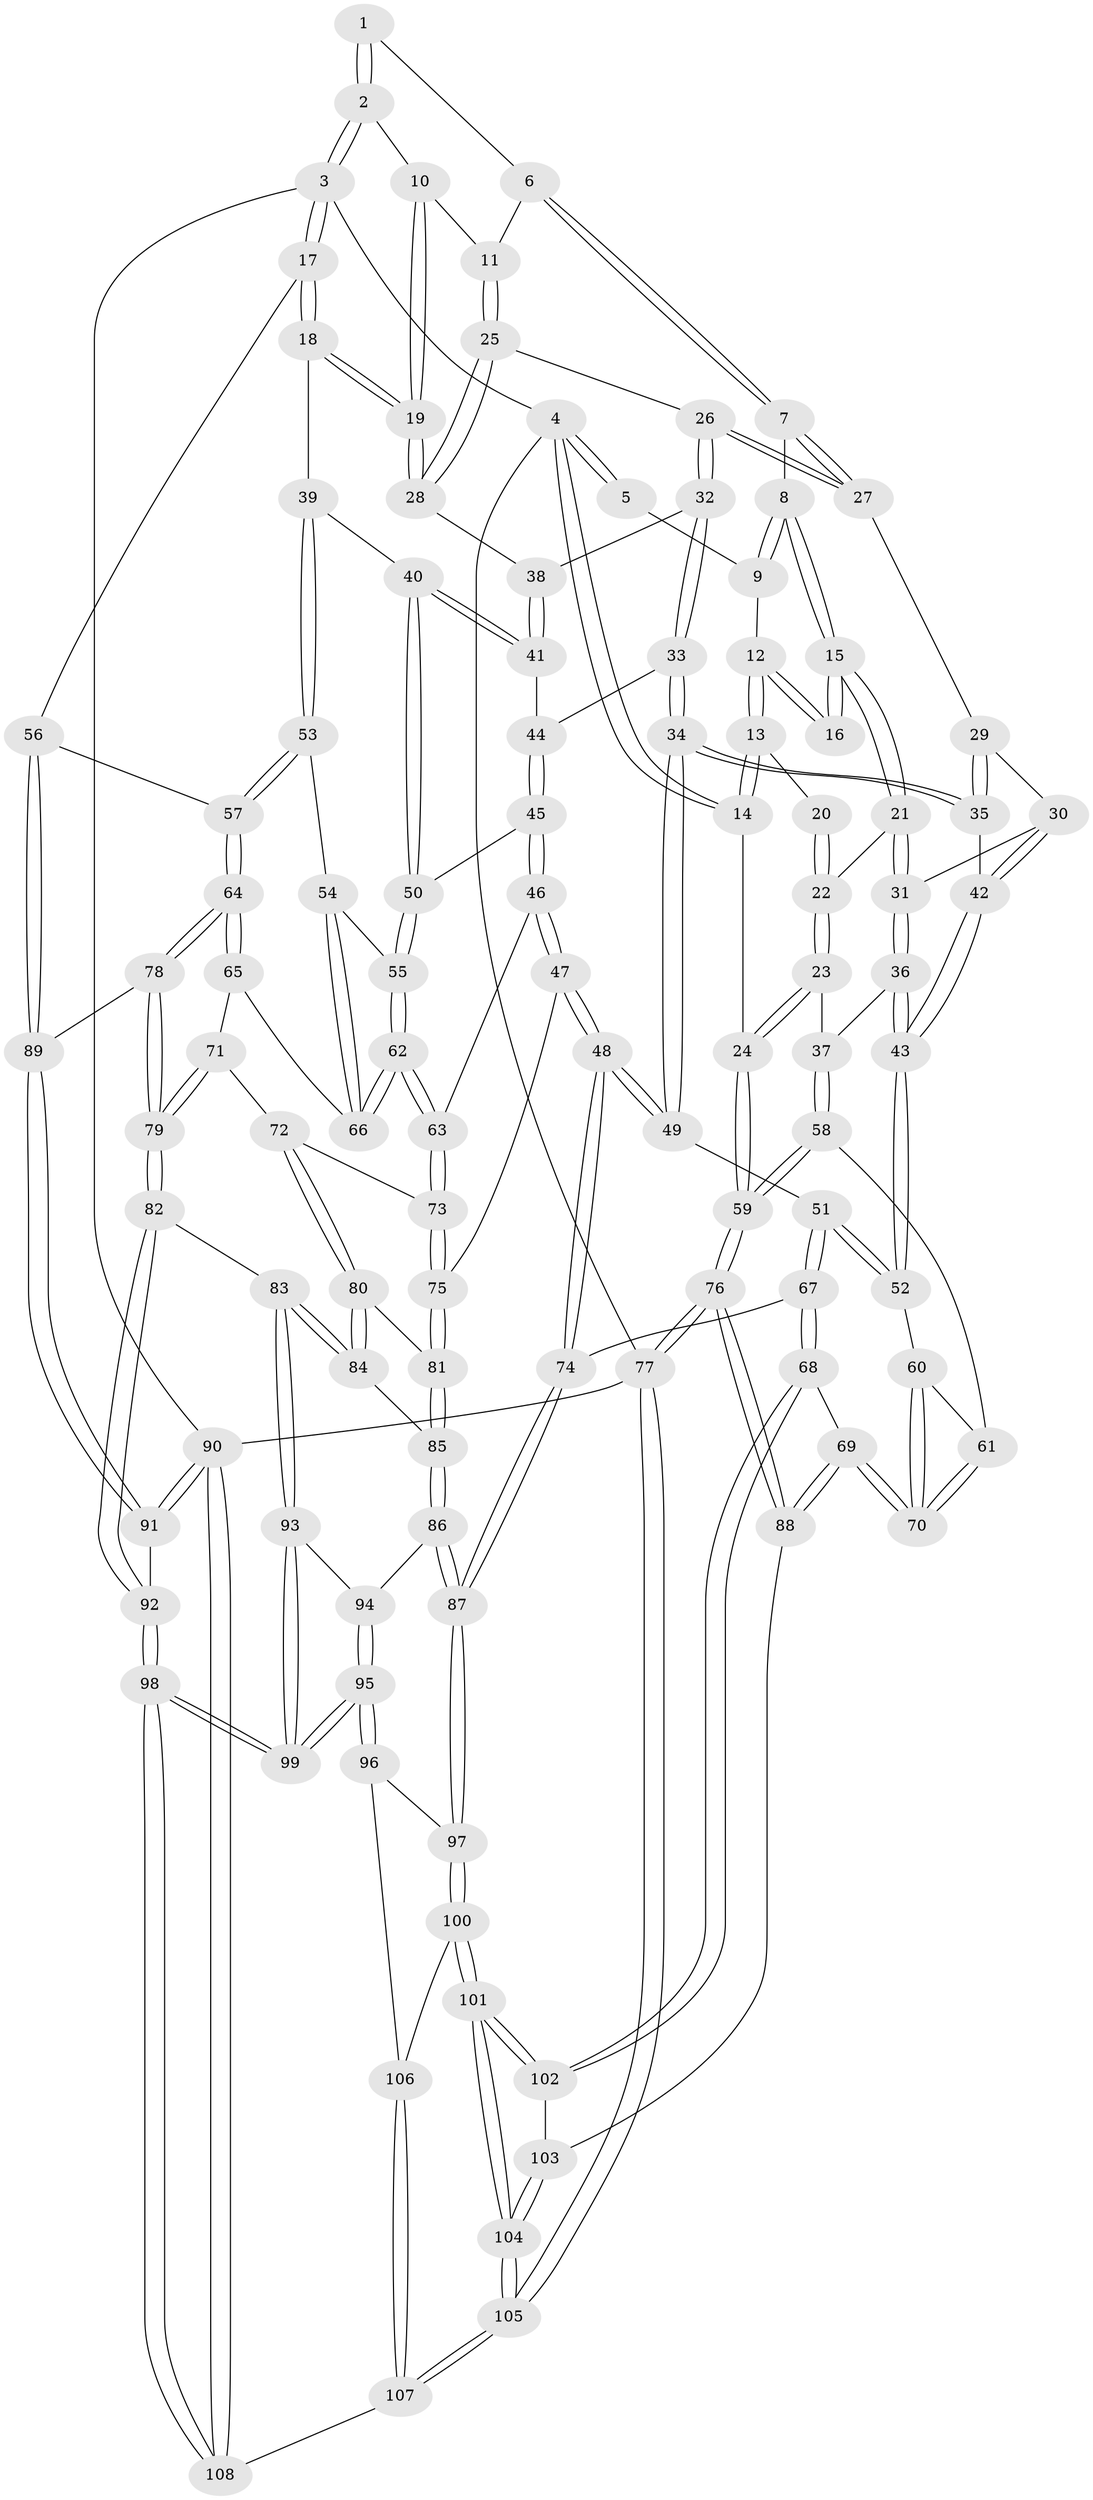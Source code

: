 // coarse degree distribution, {3: 0.18604651162790697, 5: 0.32558139534883723, 2: 0.046511627906976744, 4: 0.27906976744186046, 8: 0.023255813953488372, 6: 0.13953488372093023}
// Generated by graph-tools (version 1.1) at 2025/06/03/04/25 22:06:38]
// undirected, 108 vertices, 267 edges
graph export_dot {
graph [start="1"]
  node [color=gray90,style=filled];
  1 [pos="+0.4442419596819097+0"];
  2 [pos="+0.7550156465325857+0"];
  3 [pos="+1+0"];
  4 [pos="+0+0"];
  5 [pos="+0.1547348063021674+0"];
  6 [pos="+0.42519810160276583+0"];
  7 [pos="+0.3323475719828045+0.12383915383206612"];
  8 [pos="+0.252157737461216+0.07314521411558886"];
  9 [pos="+0.18290013887889917+0"];
  10 [pos="+0.69404616286876+0"];
  11 [pos="+0.5496962730808042+0.12245728258254913"];
  12 [pos="+0.07702742123749069+0.0951113492782305"];
  13 [pos="+0+0.10988066609051958"];
  14 [pos="+0+0.04561729628142066"];
  15 [pos="+0.14286328164599113+0.18963626783099827"];
  16 [pos="+0.11993768707310797+0.16641100289853542"];
  17 [pos="+1+0.2404950979006521"];
  18 [pos="+0.8147856376616571+0.2372994062697596"];
  19 [pos="+0.7824760846536134+0.20793235855276498"];
  20 [pos="+0.023131169232886287+0.17992794198203163"];
  21 [pos="+0.14343030465458487+0.20350327577410743"];
  22 [pos="+0.05267617840605744+0.2371719039677826"];
  23 [pos="+0.01837324059721861+0.29022134741522515"];
  24 [pos="+0+0.30789050958794667"];
  25 [pos="+0.5330134974409307+0.15447457769255762"];
  26 [pos="+0.5111980653583628+0.17417431303281714"];
  27 [pos="+0.3374464094735665+0.13422547746391136"];
  28 [pos="+0.6587834080050632+0.23741774164689988"];
  29 [pos="+0.3222362805828861+0.1886614394492975"];
  30 [pos="+0.188757825674754+0.274057557549914"];
  31 [pos="+0.18777153371353492+0.2743090573186739"];
  32 [pos="+0.5028346704860509+0.27746555742238616"];
  33 [pos="+0.49711530093063905+0.3144450140431012"];
  34 [pos="+0.4016980249498842+0.35624238014572807"];
  35 [pos="+0.3797763583904167+0.34458058637306826"];
  36 [pos="+0.15115180533180778+0.36737056166581333"];
  37 [pos="+0.12677327659519588+0.3694125228314327"];
  38 [pos="+0.652520744424237+0.2481206509187751"];
  39 [pos="+0.7543966589676147+0.35682464729109054"];
  40 [pos="+0.736746783948564+0.3634803244190035"];
  41 [pos="+0.6193728925159449+0.33193430094613524"];
  42 [pos="+0.3712477459513089+0.3455937060949938"];
  43 [pos="+0.19812266052346392+0.42041448050706237"];
  44 [pos="+0.5555516235015543+0.352522010599258"];
  45 [pos="+0.565871713403996+0.39186328966126316"];
  46 [pos="+0.5594230852319643+0.471156737350962"];
  47 [pos="+0.48064039512093465+0.5271313526660358"];
  48 [pos="+0.44343069937683793+0.5283763539404747"];
  49 [pos="+0.3991494155008598+0.474296755921537"];
  50 [pos="+0.6844825334496535+0.43728789882056474"];
  51 [pos="+0.2771669652333367+0.5079668093129258"];
  52 [pos="+0.20329707932645674+0.44269634117269485"];
  53 [pos="+0.8045946577760416+0.4341873501879597"];
  54 [pos="+0.7432413882998745+0.48360885307139456"];
  55 [pos="+0.6813332160548122+0.46377565162811496"];
  56 [pos="+1+0.38583796399073156"];
  57 [pos="+0.852214998304823+0.470711646323052"];
  58 [pos="+0+0.4977868175797437"];
  59 [pos="+0+0.5091925643262968"];
  60 [pos="+0.2018613111446023+0.444699448359022"];
  61 [pos="+0.02989058989575832+0.5294155838322425"];
  62 [pos="+0.6486130351761034+0.5189095878955156"];
  63 [pos="+0.6473367884610417+0.5198282882554343"];
  64 [pos="+0.8140804377044277+0.5778288719859168"];
  65 [pos="+0.754823713910449+0.5405351768678293"];
  66 [pos="+0.7511901918654696+0.5375603128786318"];
  67 [pos="+0.2513674949658749+0.7228943836725974"];
  68 [pos="+0.248811465901701+0.7239248875856897"];
  69 [pos="+0.16769684414530464+0.6884264328215683"];
  70 [pos="+0.12385518176309425+0.5946046717550825"];
  71 [pos="+0.688379430277284+0.5849186377120597"];
  72 [pos="+0.6495346786659076+0.5658075576786757"];
  73 [pos="+0.6456566680324008+0.5325951263880041"];
  74 [pos="+0.37350601860709687+0.7230287660362179"];
  75 [pos="+0.5352608540114749+0.5788894772232084"];
  76 [pos="+0+0.7484119362504438"];
  77 [pos="+0+1"];
  78 [pos="+0.8265353214928998+0.6582540792707565"];
  79 [pos="+0.8236049727334734+0.684348525040789"];
  80 [pos="+0.6242926985362217+0.6246669070538061"];
  81 [pos="+0.5413701936522817+0.591112466093299"];
  82 [pos="+0.8261206784534237+0.7168578007611638"];
  83 [pos="+0.6881135555094644+0.7474672950610427"];
  84 [pos="+0.6368476527380322+0.721905562982004"];
  85 [pos="+0.5075942252883417+0.7346368918781205"];
  86 [pos="+0.4906175005671037+0.7413767525947349"];
  87 [pos="+0.42253805081550416+0.7528620379521297"];
  88 [pos="+0+0.7543731940701587"];
  89 [pos="+1+0.39243415141968413"];
  90 [pos="+1+1"];
  91 [pos="+1+0.8342973898864644"];
  92 [pos="+0.891810240098894+0.7684443976626238"];
  93 [pos="+0.654856985279419+0.8674456156582255"];
  94 [pos="+0.5582767161073897+0.8327060454737312"];
  95 [pos="+0.5470390295441466+0.9460812797853663"];
  96 [pos="+0.4520997205743911+0.8391285287546089"];
  97 [pos="+0.4312759121124189+0.8083271883294275"];
  98 [pos="+0.6594516977730972+1"];
  99 [pos="+0.641432691755971+1"];
  100 [pos="+0.37640384484659634+0.9269292522375221"];
  101 [pos="+0.18916955657388437+1"];
  102 [pos="+0.1891971575425352+0.9317305908781194"];
  103 [pos="+0+0.7899161150970339"];
  104 [pos="+0.1655635562661222+1"];
  105 [pos="+0.12887313362779093+1"];
  106 [pos="+0.43905080718088235+0.9773208744005333"];
  107 [pos="+0.6111096582984386+1"];
  108 [pos="+0.6582388720768555+1"];
  1 -- 2;
  1 -- 2;
  1 -- 6;
  2 -- 3;
  2 -- 3;
  2 -- 10;
  3 -- 4;
  3 -- 17;
  3 -- 17;
  3 -- 90;
  4 -- 5;
  4 -- 5;
  4 -- 14;
  4 -- 14;
  4 -- 77;
  5 -- 9;
  6 -- 7;
  6 -- 7;
  6 -- 11;
  7 -- 8;
  7 -- 27;
  7 -- 27;
  8 -- 9;
  8 -- 9;
  8 -- 15;
  8 -- 15;
  9 -- 12;
  10 -- 11;
  10 -- 19;
  10 -- 19;
  11 -- 25;
  11 -- 25;
  12 -- 13;
  12 -- 13;
  12 -- 16;
  12 -- 16;
  13 -- 14;
  13 -- 14;
  13 -- 20;
  14 -- 24;
  15 -- 16;
  15 -- 16;
  15 -- 21;
  15 -- 21;
  17 -- 18;
  17 -- 18;
  17 -- 56;
  18 -- 19;
  18 -- 19;
  18 -- 39;
  19 -- 28;
  19 -- 28;
  20 -- 22;
  20 -- 22;
  21 -- 22;
  21 -- 31;
  21 -- 31;
  22 -- 23;
  22 -- 23;
  23 -- 24;
  23 -- 24;
  23 -- 37;
  24 -- 59;
  24 -- 59;
  25 -- 26;
  25 -- 28;
  25 -- 28;
  26 -- 27;
  26 -- 27;
  26 -- 32;
  26 -- 32;
  27 -- 29;
  28 -- 38;
  29 -- 30;
  29 -- 35;
  29 -- 35;
  30 -- 31;
  30 -- 42;
  30 -- 42;
  31 -- 36;
  31 -- 36;
  32 -- 33;
  32 -- 33;
  32 -- 38;
  33 -- 34;
  33 -- 34;
  33 -- 44;
  34 -- 35;
  34 -- 35;
  34 -- 49;
  34 -- 49;
  35 -- 42;
  36 -- 37;
  36 -- 43;
  36 -- 43;
  37 -- 58;
  37 -- 58;
  38 -- 41;
  38 -- 41;
  39 -- 40;
  39 -- 53;
  39 -- 53;
  40 -- 41;
  40 -- 41;
  40 -- 50;
  40 -- 50;
  41 -- 44;
  42 -- 43;
  42 -- 43;
  43 -- 52;
  43 -- 52;
  44 -- 45;
  44 -- 45;
  45 -- 46;
  45 -- 46;
  45 -- 50;
  46 -- 47;
  46 -- 47;
  46 -- 63;
  47 -- 48;
  47 -- 48;
  47 -- 75;
  48 -- 49;
  48 -- 49;
  48 -- 74;
  48 -- 74;
  49 -- 51;
  50 -- 55;
  50 -- 55;
  51 -- 52;
  51 -- 52;
  51 -- 67;
  51 -- 67;
  52 -- 60;
  53 -- 54;
  53 -- 57;
  53 -- 57;
  54 -- 55;
  54 -- 66;
  54 -- 66;
  55 -- 62;
  55 -- 62;
  56 -- 57;
  56 -- 89;
  56 -- 89;
  57 -- 64;
  57 -- 64;
  58 -- 59;
  58 -- 59;
  58 -- 61;
  59 -- 76;
  59 -- 76;
  60 -- 61;
  60 -- 70;
  60 -- 70;
  61 -- 70;
  61 -- 70;
  62 -- 63;
  62 -- 63;
  62 -- 66;
  62 -- 66;
  63 -- 73;
  63 -- 73;
  64 -- 65;
  64 -- 65;
  64 -- 78;
  64 -- 78;
  65 -- 66;
  65 -- 71;
  67 -- 68;
  67 -- 68;
  67 -- 74;
  68 -- 69;
  68 -- 102;
  68 -- 102;
  69 -- 70;
  69 -- 70;
  69 -- 88;
  69 -- 88;
  71 -- 72;
  71 -- 79;
  71 -- 79;
  72 -- 73;
  72 -- 80;
  72 -- 80;
  73 -- 75;
  73 -- 75;
  74 -- 87;
  74 -- 87;
  75 -- 81;
  75 -- 81;
  76 -- 77;
  76 -- 77;
  76 -- 88;
  76 -- 88;
  77 -- 105;
  77 -- 105;
  77 -- 90;
  78 -- 79;
  78 -- 79;
  78 -- 89;
  79 -- 82;
  79 -- 82;
  80 -- 81;
  80 -- 84;
  80 -- 84;
  81 -- 85;
  81 -- 85;
  82 -- 83;
  82 -- 92;
  82 -- 92;
  83 -- 84;
  83 -- 84;
  83 -- 93;
  83 -- 93;
  84 -- 85;
  85 -- 86;
  85 -- 86;
  86 -- 87;
  86 -- 87;
  86 -- 94;
  87 -- 97;
  87 -- 97;
  88 -- 103;
  89 -- 91;
  89 -- 91;
  90 -- 91;
  90 -- 91;
  90 -- 108;
  90 -- 108;
  91 -- 92;
  92 -- 98;
  92 -- 98;
  93 -- 94;
  93 -- 99;
  93 -- 99;
  94 -- 95;
  94 -- 95;
  95 -- 96;
  95 -- 96;
  95 -- 99;
  95 -- 99;
  96 -- 97;
  96 -- 106;
  97 -- 100;
  97 -- 100;
  98 -- 99;
  98 -- 99;
  98 -- 108;
  98 -- 108;
  100 -- 101;
  100 -- 101;
  100 -- 106;
  101 -- 102;
  101 -- 102;
  101 -- 104;
  101 -- 104;
  102 -- 103;
  103 -- 104;
  103 -- 104;
  104 -- 105;
  104 -- 105;
  105 -- 107;
  105 -- 107;
  106 -- 107;
  106 -- 107;
  107 -- 108;
}
